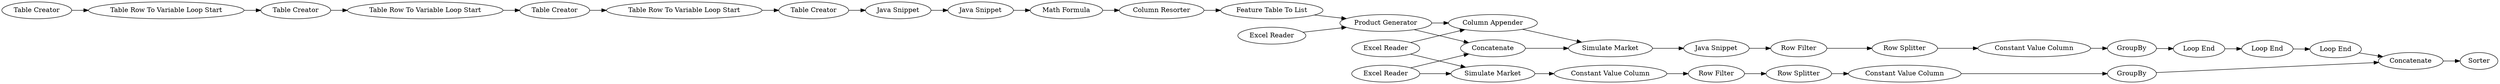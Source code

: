 digraph {
	"-7268127426347494949_8" [label=Concatenate]
	"-7268127426347494949_9" [label="Simulate Market"]
	"-2463357829732546368_21" [label="Row Splitter"]
	"-7268127426347494949_43" [label="Java Snippet"]
	"-7268127426347494949_52" [label="Loop End"]
	"-7268127426347494949_28" [label="Constant Value Column"]
	"-7268127426347494949_36" [label="Table Creator"]
	"-7268127426347494949_44" [label="Java Snippet"]
	"-7268127426347494949_55" [label="Excel Reader"]
	"-7268127426347494949_37" [label="Table Creator"]
	"-2220886123357863331_21" [label="Row Splitter"]
	"-2463357829732546368_22" [label="Row Filter"]
	"-7268127426347494949_47" [label="Column Resorter"]
	"-7268127426347494949_39" [label="Table Creator"]
	"-7268127426347494949_46" [label="Feature Table To List"]
	"-2220886123357863331_24" [label="Constant Value Column"]
	"-7268127426347494949_54" [label=Sorter]
	"-7268127426347494949_58" [label="Column Appender"]
	"-7268127426347494949_4" [label="Simulate Market"]
	"-2220886123357863331_23" [label=GroupBy]
	"-7268127426347494949_41" [label="Table Row To Variable Loop Start"]
	"-7268127426347494949_57" [label="Excel Reader"]
	"-7268127426347494949_6" [label="Product Generator"]
	"-7268127426347494949_51" [label="Loop End"]
	"-7268127426347494949_42" [label="Table Row To Variable Loop Start"]
	"-7268127426347494949_56" [label="Excel Reader"]
	"-7268127426347494949_48" [label="Java Snippet"]
	"-2220886123357863331_22" [label="Row Filter"]
	"-7268127426347494949_45" [label="Math Formula"]
	"-7268127426347494949_53" [label=Concatenate]
	"-7268127426347494949_50" [label="Loop End"]
	"-2463357829732546368_24" [label="Constant Value Column"]
	"-2463357829732546368_23" [label=GroupBy]
	"-7268127426347494949_40" [label="Table Row To Variable Loop Start"]
	"-7268127426347494949_35" [label="Table Creator"]
	"-7268127426347494949_35" -> "-7268127426347494949_40"
	"-7268127426347494949_48" -> "-2220886123357863331_22"
	"-7268127426347494949_9" -> "-7268127426347494949_48"
	"-7268127426347494949_46" -> "-7268127426347494949_6"
	"-7268127426347494949_43" -> "-7268127426347494949_44"
	"-7268127426347494949_42" -> "-7268127426347494949_39"
	"-7268127426347494949_53" -> "-7268127426347494949_54"
	"-7268127426347494949_40" -> "-7268127426347494949_36"
	"-2220886123357863331_23" -> "-7268127426347494949_50"
	"-7268127426347494949_6" -> "-7268127426347494949_58"
	"-7268127426347494949_36" -> "-7268127426347494949_41"
	"-7268127426347494949_56" -> "-7268127426347494949_58"
	"-7268127426347494949_8" -> "-7268127426347494949_9"
	"-7268127426347494949_57" -> "-7268127426347494949_6"
	"-2220886123357863331_24" -> "-2220886123357863331_23"
	"-7268127426347494949_51" -> "-7268127426347494949_52"
	"-2220886123357863331_21" -> "-2220886123357863331_24"
	"-7268127426347494949_28" -> "-2463357829732546368_22"
	"-7268127426347494949_50" -> "-7268127426347494949_51"
	"-7268127426347494949_4" -> "-7268127426347494949_28"
	"-7268127426347494949_55" -> "-7268127426347494949_4"
	"-2463357829732546368_23" -> "-7268127426347494949_53"
	"-2463357829732546368_21" -> "-2463357829732546368_24"
	"-7268127426347494949_37" -> "-7268127426347494949_42"
	"-7268127426347494949_41" -> "-7268127426347494949_37"
	"-2463357829732546368_24" -> "-2463357829732546368_23"
	"-7268127426347494949_55" -> "-7268127426347494949_8"
	"-7268127426347494949_52" -> "-7268127426347494949_53"
	"-7268127426347494949_58" -> "-7268127426347494949_9"
	"-7268127426347494949_56" -> "-7268127426347494949_4"
	"-7268127426347494949_45" -> "-7268127426347494949_47"
	"-7268127426347494949_6" -> "-7268127426347494949_8"
	"-7268127426347494949_47" -> "-7268127426347494949_46"
	"-7268127426347494949_39" -> "-7268127426347494949_43"
	"-2463357829732546368_22" -> "-2463357829732546368_21"
	"-7268127426347494949_44" -> "-7268127426347494949_45"
	"-2220886123357863331_22" -> "-2220886123357863331_21"
	rankdir=LR
}
